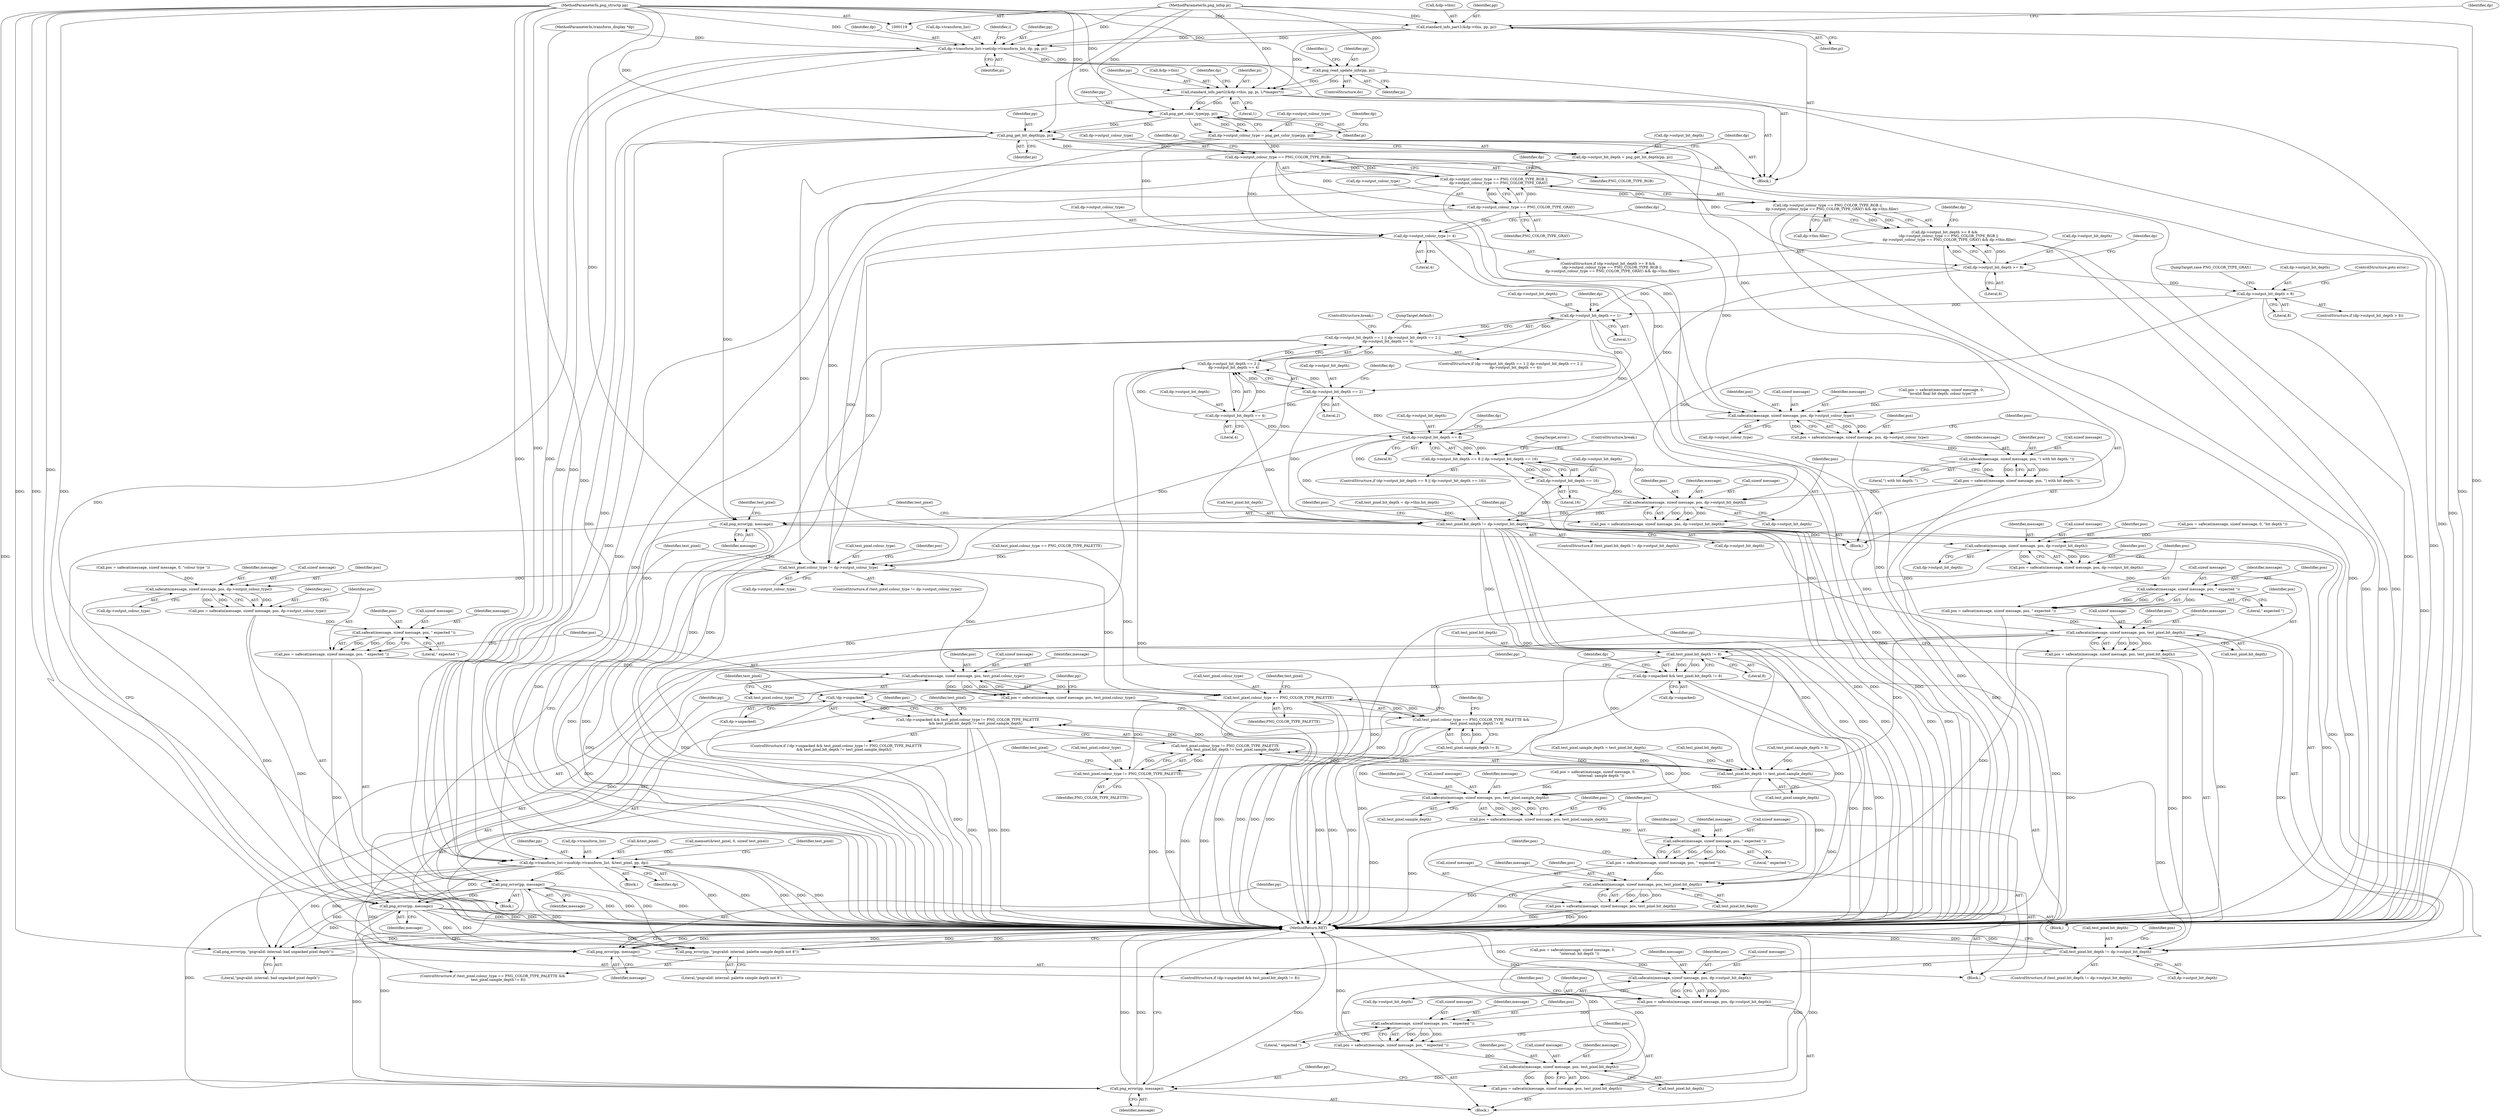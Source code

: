 digraph "0_Android_9d4853418ab2f754c2b63e091c29c5529b8b86ca_149@pointer" {
"1000124" [label="(Call,standard_info_part1(&dp->this, pp, pi))"];
"1000121" [label="(MethodParameterIn,png_structp pp)"];
"1000122" [label="(MethodParameterIn,png_infop pi)"];
"1000131" [label="(Call,dp->transform_list->set(dp->transform_list, dp, pp, pi))"];
"1000148" [label="(Call,png_read_update_info(pp, pi))"];
"1000155" [label="(Call,standard_info_part2(&dp->this, pp, pi, 1/*images*/))"];
"1000167" [label="(Call,png_get_color_type(pp, pi))"];
"1000163" [label="(Call,dp->output_colour_type = png_get_color_type(pp, pi))"];
"1000186" [label="(Call,dp->output_colour_type == PNG_COLOR_TYPE_RGB)"];
"1000185" [label="(Call,dp->output_colour_type == PNG_COLOR_TYPE_RGB ||\n        dp->output_colour_type == PNG_COLOR_TYPE_GRAY)"];
"1000184" [label="(Call,(dp->output_colour_type == PNG_COLOR_TYPE_RGB ||\n        dp->output_colour_type == PNG_COLOR_TYPE_GRAY) && dp->this.filler)"];
"1000178" [label="(Call,dp->output_bit_depth >= 8 &&\n       (dp->output_colour_type == PNG_COLOR_TYPE_RGB ||\n        dp->output_colour_type == PNG_COLOR_TYPE_GRAY) && dp->this.filler)"];
"1000191" [label="(Call,dp->output_colour_type == PNG_COLOR_TYPE_GRAY)"];
"1000201" [label="(Call,dp->output_colour_type |= 4)"];
"1000267" [label="(Call,safecatn(message, sizeof message, pos, dp->output_colour_type))"];
"1000265" [label="(Call,pos = safecatn(message, sizeof message, pos, dp->output_colour_type))"];
"1000277" [label="(Call,safecat(message, sizeof message, pos, \") with bit depth: \"))"];
"1000275" [label="(Call,pos = safecat(message, sizeof message, pos, \") with bit depth: \"))"];
"1000285" [label="(Call,safecatn(message, sizeof message, pos, dp->output_bit_depth))"];
"1000283" [label="(Call,pos = safecatn(message, sizeof message, pos, dp->output_bit_depth))"];
"1000293" [label="(Call,png_error(pp, message))"];
"1000371" [label="(Call,dp->transform_list->mod(dp->transform_list, &test_pixel, pp, dp))"];
"1000426" [label="(Call,png_error(pp, message))"];
"1000476" [label="(Call,png_error(pp, message))"];
"1000491" [label="(Call,png_error(pp, \"pngvalid: internal: palette sample depth not 8\"))"];
"1000505" [label="(Call,png_error(pp, \"pngvalid: internal: bad unpacked pixel depth\"))"];
"1000567" [label="(Call,png_error(pp, message))"];
"1000618" [label="(Call,png_error(pp, message))"];
"1000430" [label="(Call,test_pixel.bit_depth != dp->output_bit_depth)"];
"1000450" [label="(Call,safecatn(message, sizeof message, pos, dp->output_bit_depth))"];
"1000448" [label="(Call,pos = safecatn(message, sizeof message, pos, dp->output_bit_depth))"];
"1000460" [label="(Call,safecat(message, sizeof message, pos, \" expected \"))"];
"1000458" [label="(Call,pos = safecat(message, sizeof message, pos, \" expected \"))"];
"1000468" [label="(Call,safecatn(message, sizeof message, pos, test_pixel.bit_depth))"];
"1000466" [label="(Call,pos = safecatn(message, sizeof message, pos, test_pixel.bit_depth))"];
"1000500" [label="(Call,test_pixel.bit_depth != 8)"];
"1000496" [label="(Call,dp->unpacked && test_pixel.bit_depth != 8)"];
"1000511" [label="(Call,!dp->unpacked)"];
"1000510" [label="(Call,!dp->unpacked && test_pixel.colour_type != PNG_COLOR_TYPE_PALETTE\n              && test_pixel.bit_depth != test_pixel.sample_depth)"];
"1000521" [label="(Call,test_pixel.bit_depth != test_pixel.sample_depth)"];
"1000515" [label="(Call,test_pixel.colour_type != PNG_COLOR_TYPE_PALETTE\n              && test_pixel.bit_depth != test_pixel.sample_depth)"];
"1000541" [label="(Call,safecatn(message, sizeof message, pos, test_pixel.sample_depth))"];
"1000539" [label="(Call,pos = safecatn(message, sizeof message, pos, test_pixel.sample_depth))"];
"1000551" [label="(Call,safecat(message, sizeof message, pos, \" expected \"))"];
"1000549" [label="(Call,pos = safecat(message, sizeof message, pos, \" expected \"))"];
"1000559" [label="(Call,safecatn(message, sizeof message, pos, test_pixel.bit_depth))"];
"1000557" [label="(Call,pos = safecatn(message, sizeof message, pos, test_pixel.bit_depth))"];
"1000572" [label="(Call,test_pixel.bit_depth != dp->output_bit_depth)"];
"1000592" [label="(Call,safecatn(message, sizeof message, pos, dp->output_bit_depth))"];
"1000590" [label="(Call,pos = safecatn(message, sizeof message, pos, dp->output_bit_depth))"];
"1000602" [label="(Call,safecat(message, sizeof message, pos, \" expected \"))"];
"1000600" [label="(Call,pos = safecat(message, sizeof message, pos, \" expected \"))"];
"1000610" [label="(Call,safecatn(message, sizeof message, pos, test_pixel.bit_depth))"];
"1000608" [label="(Call,pos = safecatn(message, sizeof message, pos, test_pixel.bit_depth))"];
"1000380" [label="(Call,test_pixel.colour_type != dp->output_colour_type)"];
"1000400" [label="(Call,safecatn(message, sizeof message, pos, dp->output_colour_type))"];
"1000398" [label="(Call,pos = safecatn(message, sizeof message, pos, dp->output_colour_type))"];
"1000410" [label="(Call,safecat(message, sizeof message, pos, \" expected \"))"];
"1000408" [label="(Call,pos = safecat(message, sizeof message, pos, \" expected \"))"];
"1000418" [label="(Call,safecatn(message, sizeof message, pos, test_pixel.colour_type))"];
"1000416" [label="(Call,pos = safecatn(message, sizeof message, pos, test_pixel.colour_type))"];
"1000481" [label="(Call,test_pixel.colour_type == PNG_COLOR_TYPE_PALETTE)"];
"1000480" [label="(Call,test_pixel.colour_type == PNG_COLOR_TYPE_PALETTE &&\n          test_pixel.sample_depth != 8)"];
"1000516" [label="(Call,test_pixel.colour_type != PNG_COLOR_TYPE_PALETTE)"];
"1000174" [label="(Call,png_get_bit_depth(pp, pi))"];
"1000170" [label="(Call,dp->output_bit_depth = png_get_bit_depth(pp, pi))"];
"1000179" [label="(Call,dp->output_bit_depth >= 8)"];
"1000213" [label="(Call,dp->output_bit_depth > 8)"];
"1000222" [label="(Call,dp->output_bit_depth == 1)"];
"1000221" [label="(Call,dp->output_bit_depth == 1 || dp->output_bit_depth == 2 ||\n         dp->output_bit_depth == 4)"];
"1000228" [label="(Call,dp->output_bit_depth == 2)"];
"1000227" [label="(Call,dp->output_bit_depth == 2 ||\n         dp->output_bit_depth == 4)"];
"1000233" [label="(Call,dp->output_bit_depth == 4)"];
"1000242" [label="(Call,dp->output_bit_depth == 8)"];
"1000241" [label="(Call,dp->output_bit_depth == 8 || dp->output_bit_depth == 16)"];
"1000247" [label="(Call,dp->output_bit_depth == 16)"];
"1000481" [label="(Call,test_pixel.colour_type == PNG_COLOR_TYPE_PALETTE)"];
"1000451" [label="(Identifier,message)"];
"1000371" [label="(Call,dp->transform_list->mod(dp->transform_list, &test_pixel, pp, dp))"];
"1000513" [label="(Identifier,dp)"];
"1000400" [label="(Call,safecatn(message, sizeof message, pos, dp->output_colour_type))"];
"1000125" [label="(Call,&dp->this)"];
"1000219" [label="(JumpTarget,case PNG_COLOR_TYPE_GRAY:)"];
"1000195" [label="(Identifier,PNG_COLOR_TYPE_GRAY)"];
"1000202" [label="(Call,dp->output_colour_type)"];
"1000420" [label="(Call,sizeof message)"];
"1000267" [label="(Call,safecatn(message, sizeof message, pos, dp->output_colour_type))"];
"1000191" [label="(Call,dp->output_colour_type == PNG_COLOR_TYPE_GRAY)"];
"1000458" [label="(Call,pos = safecat(message, sizeof message, pos, \" expected \"))"];
"1000164" [label="(Call,dp->output_colour_type)"];
"1000278" [label="(Identifier,message)"];
"1000492" [label="(Identifier,pp)"];
"1000448" [label="(Call,pos = safecatn(message, sizeof message, pos, dp->output_bit_depth))"];
"1000603" [label="(Identifier,message)"];
"1000222" [label="(Call,dp->output_bit_depth == 1)"];
"1000498" [label="(Identifier,dp)"];
"1000187" [label="(Call,dp->output_colour_type)"];
"1000281" [label="(Identifier,pos)"];
"1000432" [label="(Identifier,test_pixel)"];
"1000123" [label="(Block,)"];
"1000572" [label="(Call,test_pixel.bit_depth != dp->output_bit_depth)"];
"1000466" [label="(Call,pos = safecatn(message, sizeof message, pos, test_pixel.bit_depth))"];
"1000541" [label="(Call,safecatn(message, sizeof message, pos, test_pixel.sample_depth))"];
"1000495" [label="(ControlStructure,if (dp->unpacked && test_pixel.bit_depth != 8))"];
"1000417" [label="(Identifier,pos)"];
"1000135" [label="(Identifier,dp)"];
"1000606" [label="(Identifier,pos)"];
"1000480" [label="(Call,test_pixel.colour_type == PNG_COLOR_TYPE_PALETTE &&\n          test_pixel.sample_depth != 8)"];
"1000478" [label="(Identifier,message)"];
"1000214" [label="(Call,dp->output_bit_depth)"];
"1000510" [label="(Call,!dp->unpacked && test_pixel.colour_type != PNG_COLOR_TYPE_PALETTE\n              && test_pixel.bit_depth != test_pixel.sample_depth)"];
"1000515" [label="(Call,test_pixel.colour_type != PNG_COLOR_TYPE_PALETTE\n              && test_pixel.bit_depth != test_pixel.sample_depth)"];
"1000398" [label="(Call,pos = safecatn(message, sizeof message, pos, dp->output_colour_type))"];
"1000220" [label="(ControlStructure,if (dp->output_bit_depth == 1 || dp->output_bit_depth == 2 ||\n         dp->output_bit_depth == 4))"];
"1000265" [label="(Call,pos = safecatn(message, sizeof message, pos, dp->output_colour_type))"];
"1000558" [label="(Identifier,pos)"];
"1000155" [label="(Call,standard_info_part2(&dp->this, pp, pi, 1/*images*/))"];
"1000203" [label="(Identifier,dp)"];
"1000483" [label="(Identifier,test_pixel)"];
"1000449" [label="(Identifier,pos)"];
"1000328" [label="(Call,test_pixel.sample_depth = 8)"];
"1000591" [label="(Identifier,pos)"];
"1000176" [label="(Identifier,pi)"];
"1000608" [label="(Call,pos = safecatn(message, sizeof message, pos, test_pixel.bit_depth))"];
"1000190" [label="(Identifier,PNG_COLOR_TYPE_RGB)"];
"1000279" [label="(Call,sizeof message)"];
"1000506" [label="(Identifier,pp)"];
"1000512" [label="(Call,dp->unpacked)"];
"1000243" [label="(Call,dp->output_bit_depth)"];
"1000563" [label="(Identifier,pos)"];
"1000567" [label="(Call,png_error(pp, message))"];
"1000507" [label="(Literal,\"pngvalid: internal: bad unpacked pixel depth\")"];
"1000241" [label="(Call,dp->output_bit_depth == 8 || dp->output_bit_depth == 16)"];
"1000268" [label="(Identifier,message)"];
"1000252" [label="(ControlStructure,break;)"];
"1000473" [label="(Call,test_pixel.bit_depth)"];
"1000377" [label="(Identifier,pp)"];
"1000460" [label="(Call,safecat(message, sizeof message, pos, \" expected \"))"];
"1000593" [label="(Identifier,message)"];
"1000516" [label="(Call,test_pixel.colour_type != PNG_COLOR_TYPE_PALETTE)"];
"1000553" [label="(Call,sizeof message)"];
"1000596" [label="(Identifier,pos)"];
"1000129" [label="(Identifier,pp)"];
"1000300" [label="(Identifier,test_pixel)"];
"1000404" [label="(Identifier,pos)"];
"1000462" [label="(Call,sizeof message)"];
"1000579" [label="(Block,)"];
"1000511" [label="(Call,!dp->unpacked)"];
"1000493" [label="(Literal,\"pngvalid: internal: palette sample depth not 8\")"];
"1000441" [label="(Identifier,pos)"];
"1000518" [label="(Identifier,test_pixel)"];
"1000427" [label="(Identifier,pp)"];
"1000390" [label="(Call,pos = safecat(message, sizeof message, 0, \"colour type \"))"];
"1000198" [label="(Identifier,dp)"];
"1000419" [label="(Identifier,message)"];
"1000160" [label="(Identifier,pp)"];
"1000186" [label="(Call,dp->output_colour_type == PNG_COLOR_TYPE_RGB)"];
"1000545" [label="(Identifier,pos)"];
"1000272" [label="(Call,dp->output_colour_type)"];
"1000569" [label="(Identifier,message)"];
"1000228" [label="(Call,dp->output_bit_depth == 2)"];
"1000561" [label="(Call,sizeof message)"];
"1000156" [label="(Call,&dp->this)"];
"1000564" [label="(Call,test_pixel.bit_depth)"];
"1000334" [label="(Call,test_pixel.sample_depth = test_pixel.bit_depth)"];
"1000573" [label="(Call,test_pixel.bit_depth)"];
"1000384" [label="(Call,dp->output_colour_type)"];
"1000410" [label="(Call,safecat(message, sizeof message, pos, \" expected \"))"];
"1000165" [label="(Identifier,dp)"];
"1000180" [label="(Call,dp->output_bit_depth)"];
"1000212" [label="(ControlStructure,if (dp->output_bit_depth > 8))"];
"1000192" [label="(Call,dp->output_colour_type)"];
"1000455" [label="(Call,dp->output_bit_depth)"];
"1000296" [label="(Block,)"];
"1000401" [label="(Identifier,message)"];
"1000416" [label="(Call,pos = safecatn(message, sizeof message, pos, test_pixel.colour_type))"];
"1000218" [label="(ControlStructure,goto error;)"];
"1000285" [label="(Call,safecatn(message, sizeof message, pos, dp->output_bit_depth))"];
"1000226" [label="(Literal,1)"];
"1000121" [label="(MethodParameterIn,png_structp pp)"];
"1000505" [label="(Call,png_error(pp, \"pngvalid: internal: bad unpacked pixel depth\"))"];
"1000430" [label="(Call,test_pixel.bit_depth != dp->output_bit_depth)"];
"1000372" [label="(Call,dp->transform_list)"];
"1000289" [label="(Identifier,pos)"];
"1000543" [label="(Call,sizeof message)"];
"1000179" [label="(Call,dp->output_bit_depth >= 8)"];
"1000559" [label="(Call,safecatn(message, sizeof message, pos, test_pixel.bit_depth))"];
"1000470" [label="(Call,sizeof message)"];
"1000137" [label="(Identifier,pi)"];
"1000590" [label="(Call,pos = safecatn(message, sizeof message, pos, dp->output_bit_depth))"];
"1000283" [label="(Call,pos = safecatn(message, sizeof message, pos, dp->output_bit_depth))"];
"1000162" [label="(Literal,1)"];
"1000609" [label="(Identifier,pos)"];
"1000412" [label="(Call,sizeof message)"];
"1000525" [label="(Call,test_pixel.sample_depth)"];
"1000485" [label="(Identifier,PNG_COLOR_TYPE_PALETTE)"];
"1000450" [label="(Call,safecatn(message, sizeof message, pos, dp->output_bit_depth))"];
"1000422" [label="(Identifier,pos)"];
"1000415" [label="(Literal,\" expected \")"];
"1000253" [label="(JumpTarget,error:)"];
"1000257" [label="(Call,pos = safecat(message, sizeof message, 0,\n \"invalid final bit depth: colour type(\"))"];
"1000242" [label="(Call,dp->output_bit_depth == 8)"];
"1000175" [label="(Identifier,pp)"];
"1000295" [label="(Identifier,message)"];
"1000408" [label="(Call,pos = safecat(message, sizeof message, pos, \" expected \"))"];
"1000409" [label="(Identifier,pos)"];
"1000381" [label="(Call,test_pixel.colour_type)"];
"1000229" [label="(Call,dp->output_bit_depth)"];
"1000177" [label="(ControlStructure,if (dp->output_bit_depth >= 8 &&\n       (dp->output_colour_type == PNG_COLOR_TYPE_RGB ||\n        dp->output_colour_type == PNG_COLOR_TYPE_GRAY) && dp->this.filler))"];
"1000248" [label="(Call,dp->output_bit_depth)"];
"1000130" [label="(Identifier,pi)"];
"1000205" [label="(Literal,4)"];
"1000132" [label="(Call,dp->transform_list)"];
"1000521" [label="(Call,test_pixel.bit_depth != test_pixel.sample_depth)"];
"1000551" [label="(Call,safecat(message, sizeof message, pos, \" expected \"))"];
"1000594" [label="(Call,sizeof message)"];
"1000217" [label="(Literal,8)"];
"1000597" [label="(Call,dp->output_bit_depth)"];
"1000600" [label="(Call,pos = safecat(message, sizeof message, pos, \" expected \"))"];
"1000601" [label="(Identifier,pos)"];
"1000238" [label="(ControlStructure,break;)"];
"1000556" [label="(Literal,\" expected \")"];
"1000277" [label="(Call,safecat(message, sizeof message, pos, \") with bit depth: \"))"];
"1000171" [label="(Call,dp->output_bit_depth)"];
"1000426" [label="(Call,png_error(pp, message))"];
"1000251" [label="(Literal,16)"];
"1000131" [label="(Call,dp->transform_list->set(dp->transform_list, dp, pp, pi))"];
"1000523" [label="(Identifier,test_pixel)"];
"1000602" [label="(Call,safecat(message, sizeof message, pos, \" expected \"))"];
"1000230" [label="(Identifier,dp)"];
"1000476" [label="(Call,png_error(pp, message))"];
"1000150" [label="(Identifier,pi)"];
"1000169" [label="(Identifier,pi)"];
"1000568" [label="(Identifier,pp)"];
"1000276" [label="(Identifier,pos)"];
"1000227" [label="(Call,dp->output_bit_depth == 2 ||\n         dp->output_bit_depth == 4)"];
"1000583" [label="(Identifier,pos)"];
"1000313" [label="(Call,test_pixel.bit_depth = dp->this.bit_depth)"];
"1000411" [label="(Identifier,message)"];
"1000429" [label="(ControlStructure,if (test_pixel.bit_depth != dp->output_bit_depth))"];
"1000486" [label="(Call,test_pixel.sample_depth != 8)"];
"1000201" [label="(Call,dp->output_colour_type |= 4)"];
"1000196" [label="(Call,dp->this.filler)"];
"1000497" [label="(Call,dp->unpacked)"];
"1000290" [label="(Call,dp->output_bit_depth)"];
"1000540" [label="(Identifier,pos)"];
"1000174" [label="(Call,png_get_bit_depth(pp, pi))"];
"1000323" [label="(Call,test_pixel.colour_type == PNG_COLOR_TYPE_PALETTE)"];
"1000520" [label="(Identifier,PNG_COLOR_TYPE_PALETTE)"];
"1000607" [label="(Literal,\" expected \")"];
"1000249" [label="(Identifier,dp)"];
"1000522" [label="(Call,test_pixel.bit_depth)"];
"1000293" [label="(Call,png_error(pp, message))"];
"1000375" [label="(Call,&test_pixel)"];
"1000141" [label="(Identifier,i)"];
"1000452" [label="(Call,sizeof message)"];
"1000454" [label="(Identifier,pos)"];
"1000247" [label="(Call,dp->output_bit_depth == 16)"];
"1000440" [label="(Call,pos = safecat(message, sizeof message, 0, \"bit depth \"))"];
"1000184" [label="(Call,(dp->output_colour_type == PNG_COLOR_TYPE_RGB ||\n        dp->output_colour_type == PNG_COLOR_TYPE_GRAY) && dp->this.filler)"];
"1000618" [label="(Call,png_error(pp, message))"];
"1000378" [label="(Identifier,dp)"];
"1000188" [label="(Identifier,dp)"];
"1000148" [label="(Call,png_read_update_info(pp, pi))"];
"1000501" [label="(Call,test_pixel.bit_depth)"];
"1000542" [label="(Identifier,message)"];
"1000167" [label="(Call,png_get_color_type(pp, pi))"];
"1000604" [label="(Call,sizeof message)"];
"1000271" [label="(Identifier,pos)"];
"1000391" [label="(Identifier,pos)"];
"1000555" [label="(Identifier,pos)"];
"1000269" [label="(Call,sizeof message)"];
"1000246" [label="(Literal,8)"];
"1000467" [label="(Identifier,pos)"];
"1000120" [label="(MethodParameterIn,transform_display *dp)"];
"1000124" [label="(Call,standard_info_part1(&dp->this, pp, pi))"];
"1000294" [label="(Identifier,pp)"];
"1000428" [label="(Identifier,message)"];
"1000223" [label="(Call,dp->output_bit_depth)"];
"1000232" [label="(Literal,2)"];
"1000233" [label="(Call,dp->output_bit_depth == 4)"];
"1000434" [label="(Call,dp->output_bit_depth)"];
"1000571" [label="(ControlStructure,if (test_pixel.bit_depth != dp->output_bit_depth))"];
"1000614" [label="(Identifier,pos)"];
"1000235" [label="(Identifier,dp)"];
"1000459" [label="(Identifier,pos)"];
"1000402" [label="(Call,sizeof message)"];
"1000399" [label="(Identifier,pos)"];
"1000286" [label="(Identifier,message)"];
"1000387" [label="(Block,)"];
"1000423" [label="(Call,test_pixel.colour_type)"];
"1000557" [label="(Call,pos = safecatn(message, sizeof message, pos, test_pixel.bit_depth))"];
"1000468" [label="(Call,safecatn(message, sizeof message, pos, test_pixel.bit_depth))"];
"1000418" [label="(Call,safecatn(message, sizeof message, pos, test_pixel.colour_type))"];
"1000437" [label="(Block,)"];
"1000284" [label="(Identifier,pos)"];
"1000620" [label="(Identifier,message)"];
"1000539" [label="(Call,pos = safecatn(message, sizeof message, pos, test_pixel.sample_depth))"];
"1000161" [label="(Identifier,pi)"];
"1000472" [label="(Identifier,pos)"];
"1000178" [label="(Call,dp->output_bit_depth >= 8 &&\n       (dp->output_colour_type == PNG_COLOR_TYPE_RGB ||\n        dp->output_colour_type == PNG_COLOR_TYPE_GRAY) && dp->this.filler)"];
"1000531" [label="(Call,pos = safecat(message, sizeof message, 0,\n             \"internal: sample depth \"))"];
"1000298" [label="(Call,memset(&test_pixel, 0, sizeof test_pixel))"];
"1000136" [label="(Identifier,pp)"];
"1000550" [label="(Identifier,pos)"];
"1000163" [label="(Call,dp->output_colour_type = png_get_color_type(pp, pi))"];
"1000610" [label="(Call,safecatn(message, sizeof message, pos, test_pixel.bit_depth))"];
"1000491" [label="(Call,png_error(pp, \"pngvalid: internal: palette sample depth not 8\"))"];
"1000266" [label="(Identifier,pos)"];
"1000275" [label="(Call,pos = safecat(message, sizeof message, pos, \") with bit depth: \"))"];
"1000549" [label="(Call,pos = safecat(message, sizeof message, pos, \" expected \"))"];
"1000532" [label="(Identifier,pos)"];
"1000560" [label="(Identifier,message)"];
"1000592" [label="(Call,safecatn(message, sizeof message, pos, dp->output_bit_depth))"];
"1000170" [label="(Call,dp->output_bit_depth = png_get_bit_depth(pp, pi))"];
"1000133" [label="(Identifier,dp)"];
"1000221" [label="(Call,dp->output_bit_depth == 1 || dp->output_bit_depth == 2 ||\n         dp->output_bit_depth == 4)"];
"1000379" [label="(ControlStructure,if (test_pixel.colour_type != dp->output_colour_type))"];
"1000621" [label="(MethodReturn,RET)"];
"1000612" [label="(Call,sizeof message)"];
"1000153" [label="(Identifier,i)"];
"1000208" [label="(Identifier,dp)"];
"1000382" [label="(Identifier,test_pixel)"];
"1000500" [label="(Call,test_pixel.bit_depth != 8)"];
"1000552" [label="(Identifier,message)"];
"1000582" [label="(Call,pos = safecat(message, sizeof message, 0,\n            \"internal: bit depth \"))"];
"1000574" [label="(Identifier,test_pixel)"];
"1000619" [label="(Identifier,pp)"];
"1000414" [label="(Identifier,pos)"];
"1000254" [label="(Block,)"];
"1000465" [label="(Literal,\" expected \")"];
"1000183" [label="(Literal,8)"];
"1000380" [label="(Call,test_pixel.colour_type != dp->output_colour_type)"];
"1000234" [label="(Call,dp->output_bit_depth)"];
"1000287" [label="(Call,sizeof message)"];
"1000509" [label="(ControlStructure,if (!dp->unpacked && test_pixel.colour_type != PNG_COLOR_TYPE_PALETTE\n              && test_pixel.bit_depth != test_pixel.sample_depth))"];
"1000237" [label="(Literal,4)"];
"1000213" [label="(Call,dp->output_bit_depth > 8)"];
"1000181" [label="(Identifier,dp)"];
"1000282" [label="(Literal,\") with bit depth: \")"];
"1000431" [label="(Call,test_pixel.bit_depth)"];
"1000168" [label="(Identifier,pp)"];
"1000482" [label="(Call,test_pixel.colour_type)"];
"1000185" [label="(Call,dp->output_colour_type == PNG_COLOR_TYPE_RGB ||\n        dp->output_colour_type == PNG_COLOR_TYPE_GRAY)"];
"1000461" [label="(Identifier,message)"];
"1000504" [label="(Literal,8)"];
"1000405" [label="(Call,dp->output_colour_type)"];
"1000528" [label="(Block,)"];
"1000546" [label="(Call,test_pixel.sample_depth)"];
"1000122" [label="(MethodParameterIn,png_infop pi)"];
"1000149" [label="(Identifier,pp)"];
"1000469" [label="(Identifier,message)"];
"1000479" [label="(ControlStructure,if (test_pixel.colour_type == PNG_COLOR_TYPE_PALETTE &&\n          test_pixel.sample_depth != 8))"];
"1000576" [label="(Call,dp->output_bit_depth)"];
"1000615" [label="(Call,test_pixel.bit_depth)"];
"1000477" [label="(Identifier,pp)"];
"1000193" [label="(Identifier,dp)"];
"1000496" [label="(Call,dp->unpacked && test_pixel.bit_depth != 8)"];
"1000464" [label="(Identifier,pos)"];
"1000611" [label="(Identifier,message)"];
"1000488" [label="(Identifier,test_pixel)"];
"1000517" [label="(Call,test_pixel.colour_type)"];
"1000147" [label="(ControlStructure,do)"];
"1000172" [label="(Identifier,dp)"];
"1000240" [label="(ControlStructure,if (dp->output_bit_depth == 8 || dp->output_bit_depth == 16))"];
"1000239" [label="(JumpTarget,default:)"];
"1000124" -> "1000123"  [label="AST: "];
"1000124" -> "1000130"  [label="CFG: "];
"1000125" -> "1000124"  [label="AST: "];
"1000129" -> "1000124"  [label="AST: "];
"1000130" -> "1000124"  [label="AST: "];
"1000133" -> "1000124"  [label="CFG: "];
"1000124" -> "1000621"  [label="DDG: "];
"1000121" -> "1000124"  [label="DDG: "];
"1000122" -> "1000124"  [label="DDG: "];
"1000124" -> "1000131"  [label="DDG: "];
"1000124" -> "1000131"  [label="DDG: "];
"1000124" -> "1000155"  [label="DDG: "];
"1000121" -> "1000119"  [label="AST: "];
"1000121" -> "1000621"  [label="DDG: "];
"1000121" -> "1000131"  [label="DDG: "];
"1000121" -> "1000148"  [label="DDG: "];
"1000121" -> "1000155"  [label="DDG: "];
"1000121" -> "1000167"  [label="DDG: "];
"1000121" -> "1000174"  [label="DDG: "];
"1000121" -> "1000293"  [label="DDG: "];
"1000121" -> "1000371"  [label="DDG: "];
"1000121" -> "1000426"  [label="DDG: "];
"1000121" -> "1000476"  [label="DDG: "];
"1000121" -> "1000491"  [label="DDG: "];
"1000121" -> "1000505"  [label="DDG: "];
"1000121" -> "1000567"  [label="DDG: "];
"1000121" -> "1000618"  [label="DDG: "];
"1000122" -> "1000119"  [label="AST: "];
"1000122" -> "1000621"  [label="DDG: "];
"1000122" -> "1000131"  [label="DDG: "];
"1000122" -> "1000148"  [label="DDG: "];
"1000122" -> "1000155"  [label="DDG: "];
"1000122" -> "1000167"  [label="DDG: "];
"1000122" -> "1000174"  [label="DDG: "];
"1000131" -> "1000123"  [label="AST: "];
"1000131" -> "1000137"  [label="CFG: "];
"1000132" -> "1000131"  [label="AST: "];
"1000135" -> "1000131"  [label="AST: "];
"1000136" -> "1000131"  [label="AST: "];
"1000137" -> "1000131"  [label="AST: "];
"1000141" -> "1000131"  [label="CFG: "];
"1000131" -> "1000621"  [label="DDG: "];
"1000120" -> "1000131"  [label="DDG: "];
"1000131" -> "1000148"  [label="DDG: "];
"1000131" -> "1000148"  [label="DDG: "];
"1000131" -> "1000371"  [label="DDG: "];
"1000131" -> "1000371"  [label="DDG: "];
"1000148" -> "1000147"  [label="AST: "];
"1000148" -> "1000150"  [label="CFG: "];
"1000149" -> "1000148"  [label="AST: "];
"1000150" -> "1000148"  [label="AST: "];
"1000153" -> "1000148"  [label="CFG: "];
"1000148" -> "1000621"  [label="DDG: "];
"1000148" -> "1000155"  [label="DDG: "];
"1000148" -> "1000155"  [label="DDG: "];
"1000155" -> "1000123"  [label="AST: "];
"1000155" -> "1000162"  [label="CFG: "];
"1000156" -> "1000155"  [label="AST: "];
"1000160" -> "1000155"  [label="AST: "];
"1000161" -> "1000155"  [label="AST: "];
"1000162" -> "1000155"  [label="AST: "];
"1000165" -> "1000155"  [label="CFG: "];
"1000155" -> "1000621"  [label="DDG: "];
"1000155" -> "1000621"  [label="DDG: "];
"1000155" -> "1000167"  [label="DDG: "];
"1000155" -> "1000167"  [label="DDG: "];
"1000167" -> "1000163"  [label="AST: "];
"1000167" -> "1000169"  [label="CFG: "];
"1000168" -> "1000167"  [label="AST: "];
"1000169" -> "1000167"  [label="AST: "];
"1000163" -> "1000167"  [label="CFG: "];
"1000167" -> "1000163"  [label="DDG: "];
"1000167" -> "1000163"  [label="DDG: "];
"1000167" -> "1000174"  [label="DDG: "];
"1000167" -> "1000174"  [label="DDG: "];
"1000163" -> "1000123"  [label="AST: "];
"1000164" -> "1000163"  [label="AST: "];
"1000172" -> "1000163"  [label="CFG: "];
"1000163" -> "1000621"  [label="DDG: "];
"1000163" -> "1000186"  [label="DDG: "];
"1000163" -> "1000201"  [label="DDG: "];
"1000163" -> "1000267"  [label="DDG: "];
"1000163" -> "1000380"  [label="DDG: "];
"1000186" -> "1000185"  [label="AST: "];
"1000186" -> "1000190"  [label="CFG: "];
"1000187" -> "1000186"  [label="AST: "];
"1000190" -> "1000186"  [label="AST: "];
"1000193" -> "1000186"  [label="CFG: "];
"1000185" -> "1000186"  [label="CFG: "];
"1000186" -> "1000621"  [label="DDG: "];
"1000186" -> "1000185"  [label="DDG: "];
"1000186" -> "1000185"  [label="DDG: "];
"1000186" -> "1000191"  [label="DDG: "];
"1000186" -> "1000201"  [label="DDG: "];
"1000186" -> "1000267"  [label="DDG: "];
"1000186" -> "1000380"  [label="DDG: "];
"1000185" -> "1000184"  [label="AST: "];
"1000185" -> "1000191"  [label="CFG: "];
"1000191" -> "1000185"  [label="AST: "];
"1000198" -> "1000185"  [label="CFG: "];
"1000184" -> "1000185"  [label="CFG: "];
"1000185" -> "1000621"  [label="DDG: "];
"1000185" -> "1000621"  [label="DDG: "];
"1000185" -> "1000184"  [label="DDG: "];
"1000185" -> "1000184"  [label="DDG: "];
"1000191" -> "1000185"  [label="DDG: "];
"1000191" -> "1000185"  [label="DDG: "];
"1000184" -> "1000178"  [label="AST: "];
"1000184" -> "1000196"  [label="CFG: "];
"1000196" -> "1000184"  [label="AST: "];
"1000178" -> "1000184"  [label="CFG: "];
"1000184" -> "1000621"  [label="DDG: "];
"1000184" -> "1000621"  [label="DDG: "];
"1000184" -> "1000178"  [label="DDG: "];
"1000184" -> "1000178"  [label="DDG: "];
"1000178" -> "1000177"  [label="AST: "];
"1000178" -> "1000179"  [label="CFG: "];
"1000179" -> "1000178"  [label="AST: "];
"1000203" -> "1000178"  [label="CFG: "];
"1000208" -> "1000178"  [label="CFG: "];
"1000178" -> "1000621"  [label="DDG: "];
"1000178" -> "1000621"  [label="DDG: "];
"1000178" -> "1000621"  [label="DDG: "];
"1000179" -> "1000178"  [label="DDG: "];
"1000179" -> "1000178"  [label="DDG: "];
"1000191" -> "1000195"  [label="CFG: "];
"1000192" -> "1000191"  [label="AST: "];
"1000195" -> "1000191"  [label="AST: "];
"1000191" -> "1000621"  [label="DDG: "];
"1000191" -> "1000201"  [label="DDG: "];
"1000191" -> "1000267"  [label="DDG: "];
"1000191" -> "1000380"  [label="DDG: "];
"1000201" -> "1000177"  [label="AST: "];
"1000201" -> "1000205"  [label="CFG: "];
"1000202" -> "1000201"  [label="AST: "];
"1000205" -> "1000201"  [label="AST: "];
"1000208" -> "1000201"  [label="CFG: "];
"1000201" -> "1000621"  [label="DDG: "];
"1000201" -> "1000267"  [label="DDG: "];
"1000201" -> "1000380"  [label="DDG: "];
"1000267" -> "1000265"  [label="AST: "];
"1000267" -> "1000272"  [label="CFG: "];
"1000268" -> "1000267"  [label="AST: "];
"1000269" -> "1000267"  [label="AST: "];
"1000271" -> "1000267"  [label="AST: "];
"1000272" -> "1000267"  [label="AST: "];
"1000265" -> "1000267"  [label="CFG: "];
"1000267" -> "1000265"  [label="DDG: "];
"1000267" -> "1000265"  [label="DDG: "];
"1000267" -> "1000265"  [label="DDG: "];
"1000257" -> "1000267"  [label="DDG: "];
"1000267" -> "1000380"  [label="DDG: "];
"1000265" -> "1000254"  [label="AST: "];
"1000266" -> "1000265"  [label="AST: "];
"1000276" -> "1000265"  [label="CFG: "];
"1000265" -> "1000621"  [label="DDG: "];
"1000265" -> "1000277"  [label="DDG: "];
"1000277" -> "1000275"  [label="AST: "];
"1000277" -> "1000282"  [label="CFG: "];
"1000278" -> "1000277"  [label="AST: "];
"1000279" -> "1000277"  [label="AST: "];
"1000281" -> "1000277"  [label="AST: "];
"1000282" -> "1000277"  [label="AST: "];
"1000275" -> "1000277"  [label="CFG: "];
"1000277" -> "1000275"  [label="DDG: "];
"1000277" -> "1000275"  [label="DDG: "];
"1000277" -> "1000275"  [label="DDG: "];
"1000275" -> "1000254"  [label="AST: "];
"1000276" -> "1000275"  [label="AST: "];
"1000284" -> "1000275"  [label="CFG: "];
"1000275" -> "1000621"  [label="DDG: "];
"1000275" -> "1000285"  [label="DDG: "];
"1000285" -> "1000283"  [label="AST: "];
"1000285" -> "1000290"  [label="CFG: "];
"1000286" -> "1000285"  [label="AST: "];
"1000287" -> "1000285"  [label="AST: "];
"1000289" -> "1000285"  [label="AST: "];
"1000290" -> "1000285"  [label="AST: "];
"1000283" -> "1000285"  [label="CFG: "];
"1000285" -> "1000283"  [label="DDG: "];
"1000285" -> "1000283"  [label="DDG: "];
"1000285" -> "1000283"  [label="DDG: "];
"1000247" -> "1000285"  [label="DDG: "];
"1000213" -> "1000285"  [label="DDG: "];
"1000242" -> "1000285"  [label="DDG: "];
"1000285" -> "1000293"  [label="DDG: "];
"1000285" -> "1000430"  [label="DDG: "];
"1000283" -> "1000254"  [label="AST: "];
"1000284" -> "1000283"  [label="AST: "];
"1000294" -> "1000283"  [label="CFG: "];
"1000283" -> "1000621"  [label="DDG: "];
"1000283" -> "1000621"  [label="DDG: "];
"1000293" -> "1000254"  [label="AST: "];
"1000293" -> "1000295"  [label="CFG: "];
"1000294" -> "1000293"  [label="AST: "];
"1000295" -> "1000293"  [label="AST: "];
"1000300" -> "1000293"  [label="CFG: "];
"1000293" -> "1000621"  [label="DDG: "];
"1000293" -> "1000621"  [label="DDG: "];
"1000174" -> "1000293"  [label="DDG: "];
"1000293" -> "1000371"  [label="DDG: "];
"1000371" -> "1000296"  [label="AST: "];
"1000371" -> "1000378"  [label="CFG: "];
"1000372" -> "1000371"  [label="AST: "];
"1000375" -> "1000371"  [label="AST: "];
"1000377" -> "1000371"  [label="AST: "];
"1000378" -> "1000371"  [label="AST: "];
"1000382" -> "1000371"  [label="CFG: "];
"1000371" -> "1000621"  [label="DDG: "];
"1000371" -> "1000621"  [label="DDG: "];
"1000371" -> "1000621"  [label="DDG: "];
"1000371" -> "1000621"  [label="DDG: "];
"1000371" -> "1000621"  [label="DDG: "];
"1000298" -> "1000371"  [label="DDG: "];
"1000174" -> "1000371"  [label="DDG: "];
"1000120" -> "1000371"  [label="DDG: "];
"1000371" -> "1000426"  [label="DDG: "];
"1000371" -> "1000476"  [label="DDG: "];
"1000371" -> "1000491"  [label="DDG: "];
"1000371" -> "1000505"  [label="DDG: "];
"1000371" -> "1000567"  [label="DDG: "];
"1000371" -> "1000618"  [label="DDG: "];
"1000426" -> "1000387"  [label="AST: "];
"1000426" -> "1000428"  [label="CFG: "];
"1000427" -> "1000426"  [label="AST: "];
"1000428" -> "1000426"  [label="AST: "];
"1000432" -> "1000426"  [label="CFG: "];
"1000426" -> "1000621"  [label="DDG: "];
"1000426" -> "1000621"  [label="DDG: "];
"1000426" -> "1000621"  [label="DDG: "];
"1000418" -> "1000426"  [label="DDG: "];
"1000426" -> "1000476"  [label="DDG: "];
"1000426" -> "1000491"  [label="DDG: "];
"1000426" -> "1000505"  [label="DDG: "];
"1000426" -> "1000567"  [label="DDG: "];
"1000426" -> "1000618"  [label="DDG: "];
"1000476" -> "1000437"  [label="AST: "];
"1000476" -> "1000478"  [label="CFG: "];
"1000477" -> "1000476"  [label="AST: "];
"1000478" -> "1000476"  [label="AST: "];
"1000483" -> "1000476"  [label="CFG: "];
"1000476" -> "1000621"  [label="DDG: "];
"1000476" -> "1000621"  [label="DDG: "];
"1000476" -> "1000621"  [label="DDG: "];
"1000468" -> "1000476"  [label="DDG: "];
"1000476" -> "1000491"  [label="DDG: "];
"1000476" -> "1000505"  [label="DDG: "];
"1000476" -> "1000567"  [label="DDG: "];
"1000476" -> "1000618"  [label="DDG: "];
"1000491" -> "1000479"  [label="AST: "];
"1000491" -> "1000493"  [label="CFG: "];
"1000492" -> "1000491"  [label="AST: "];
"1000493" -> "1000491"  [label="AST: "];
"1000621" -> "1000491"  [label="CFG: "];
"1000491" -> "1000621"  [label="DDG: "];
"1000491" -> "1000621"  [label="DDG: "];
"1000505" -> "1000495"  [label="AST: "];
"1000505" -> "1000507"  [label="CFG: "];
"1000506" -> "1000505"  [label="AST: "];
"1000507" -> "1000505"  [label="AST: "];
"1000621" -> "1000505"  [label="CFG: "];
"1000505" -> "1000621"  [label="DDG: "];
"1000505" -> "1000621"  [label="DDG: "];
"1000567" -> "1000528"  [label="AST: "];
"1000567" -> "1000569"  [label="CFG: "];
"1000568" -> "1000567"  [label="AST: "];
"1000569" -> "1000567"  [label="AST: "];
"1000621" -> "1000567"  [label="CFG: "];
"1000567" -> "1000621"  [label="DDG: "];
"1000567" -> "1000621"  [label="DDG: "];
"1000567" -> "1000621"  [label="DDG: "];
"1000559" -> "1000567"  [label="DDG: "];
"1000618" -> "1000579"  [label="AST: "];
"1000618" -> "1000620"  [label="CFG: "];
"1000619" -> "1000618"  [label="AST: "];
"1000620" -> "1000618"  [label="AST: "];
"1000621" -> "1000618"  [label="CFG: "];
"1000618" -> "1000621"  [label="DDG: "];
"1000618" -> "1000621"  [label="DDG: "];
"1000618" -> "1000621"  [label="DDG: "];
"1000610" -> "1000618"  [label="DDG: "];
"1000430" -> "1000429"  [label="AST: "];
"1000430" -> "1000434"  [label="CFG: "];
"1000431" -> "1000430"  [label="AST: "];
"1000434" -> "1000430"  [label="AST: "];
"1000441" -> "1000430"  [label="CFG: "];
"1000483" -> "1000430"  [label="CFG: "];
"1000430" -> "1000621"  [label="DDG: "];
"1000430" -> "1000621"  [label="DDG: "];
"1000430" -> "1000621"  [label="DDG: "];
"1000313" -> "1000430"  [label="DDG: "];
"1000247" -> "1000430"  [label="DDG: "];
"1000222" -> "1000430"  [label="DDG: "];
"1000228" -> "1000430"  [label="DDG: "];
"1000233" -> "1000430"  [label="DDG: "];
"1000242" -> "1000430"  [label="DDG: "];
"1000430" -> "1000450"  [label="DDG: "];
"1000430" -> "1000468"  [label="DDG: "];
"1000430" -> "1000500"  [label="DDG: "];
"1000430" -> "1000521"  [label="DDG: "];
"1000430" -> "1000559"  [label="DDG: "];
"1000430" -> "1000572"  [label="DDG: "];
"1000430" -> "1000572"  [label="DDG: "];
"1000450" -> "1000448"  [label="AST: "];
"1000450" -> "1000455"  [label="CFG: "];
"1000451" -> "1000450"  [label="AST: "];
"1000452" -> "1000450"  [label="AST: "];
"1000454" -> "1000450"  [label="AST: "];
"1000455" -> "1000450"  [label="AST: "];
"1000448" -> "1000450"  [label="CFG: "];
"1000450" -> "1000621"  [label="DDG: "];
"1000450" -> "1000448"  [label="DDG: "];
"1000450" -> "1000448"  [label="DDG: "];
"1000450" -> "1000448"  [label="DDG: "];
"1000440" -> "1000450"  [label="DDG: "];
"1000450" -> "1000572"  [label="DDG: "];
"1000448" -> "1000437"  [label="AST: "];
"1000449" -> "1000448"  [label="AST: "];
"1000459" -> "1000448"  [label="CFG: "];
"1000448" -> "1000621"  [label="DDG: "];
"1000448" -> "1000460"  [label="DDG: "];
"1000460" -> "1000458"  [label="AST: "];
"1000460" -> "1000465"  [label="CFG: "];
"1000461" -> "1000460"  [label="AST: "];
"1000462" -> "1000460"  [label="AST: "];
"1000464" -> "1000460"  [label="AST: "];
"1000465" -> "1000460"  [label="AST: "];
"1000458" -> "1000460"  [label="CFG: "];
"1000460" -> "1000458"  [label="DDG: "];
"1000460" -> "1000458"  [label="DDG: "];
"1000460" -> "1000458"  [label="DDG: "];
"1000458" -> "1000437"  [label="AST: "];
"1000459" -> "1000458"  [label="AST: "];
"1000467" -> "1000458"  [label="CFG: "];
"1000458" -> "1000621"  [label="DDG: "];
"1000458" -> "1000468"  [label="DDG: "];
"1000468" -> "1000466"  [label="AST: "];
"1000468" -> "1000473"  [label="CFG: "];
"1000469" -> "1000468"  [label="AST: "];
"1000470" -> "1000468"  [label="AST: "];
"1000472" -> "1000468"  [label="AST: "];
"1000473" -> "1000468"  [label="AST: "];
"1000466" -> "1000468"  [label="CFG: "];
"1000468" -> "1000621"  [label="DDG: "];
"1000468" -> "1000466"  [label="DDG: "];
"1000468" -> "1000466"  [label="DDG: "];
"1000468" -> "1000466"  [label="DDG: "];
"1000468" -> "1000500"  [label="DDG: "];
"1000468" -> "1000521"  [label="DDG: "];
"1000468" -> "1000559"  [label="DDG: "];
"1000468" -> "1000572"  [label="DDG: "];
"1000466" -> "1000437"  [label="AST: "];
"1000467" -> "1000466"  [label="AST: "];
"1000477" -> "1000466"  [label="CFG: "];
"1000466" -> "1000621"  [label="DDG: "];
"1000466" -> "1000621"  [label="DDG: "];
"1000500" -> "1000496"  [label="AST: "];
"1000500" -> "1000504"  [label="CFG: "];
"1000501" -> "1000500"  [label="AST: "];
"1000504" -> "1000500"  [label="AST: "];
"1000496" -> "1000500"  [label="CFG: "];
"1000500" -> "1000621"  [label="DDG: "];
"1000500" -> "1000496"  [label="DDG: "];
"1000500" -> "1000496"  [label="DDG: "];
"1000500" -> "1000521"  [label="DDG: "];
"1000500" -> "1000559"  [label="DDG: "];
"1000500" -> "1000572"  [label="DDG: "];
"1000496" -> "1000495"  [label="AST: "];
"1000496" -> "1000497"  [label="CFG: "];
"1000497" -> "1000496"  [label="AST: "];
"1000506" -> "1000496"  [label="CFG: "];
"1000513" -> "1000496"  [label="CFG: "];
"1000496" -> "1000621"  [label="DDG: "];
"1000496" -> "1000621"  [label="DDG: "];
"1000496" -> "1000621"  [label="DDG: "];
"1000496" -> "1000511"  [label="DDG: "];
"1000511" -> "1000510"  [label="AST: "];
"1000511" -> "1000512"  [label="CFG: "];
"1000512" -> "1000511"  [label="AST: "];
"1000518" -> "1000511"  [label="CFG: "];
"1000510" -> "1000511"  [label="CFG: "];
"1000511" -> "1000621"  [label="DDG: "];
"1000511" -> "1000510"  [label="DDG: "];
"1000510" -> "1000509"  [label="AST: "];
"1000510" -> "1000515"  [label="CFG: "];
"1000515" -> "1000510"  [label="AST: "];
"1000532" -> "1000510"  [label="CFG: "];
"1000574" -> "1000510"  [label="CFG: "];
"1000510" -> "1000621"  [label="DDG: "];
"1000510" -> "1000621"  [label="DDG: "];
"1000510" -> "1000621"  [label="DDG: "];
"1000515" -> "1000510"  [label="DDG: "];
"1000515" -> "1000510"  [label="DDG: "];
"1000521" -> "1000515"  [label="AST: "];
"1000521" -> "1000525"  [label="CFG: "];
"1000522" -> "1000521"  [label="AST: "];
"1000525" -> "1000521"  [label="AST: "];
"1000515" -> "1000521"  [label="CFG: "];
"1000521" -> "1000621"  [label="DDG: "];
"1000521" -> "1000515"  [label="DDG: "];
"1000521" -> "1000515"  [label="DDG: "];
"1000486" -> "1000521"  [label="DDG: "];
"1000328" -> "1000521"  [label="DDG: "];
"1000334" -> "1000521"  [label="DDG: "];
"1000521" -> "1000541"  [label="DDG: "];
"1000521" -> "1000559"  [label="DDG: "];
"1000521" -> "1000572"  [label="DDG: "];
"1000515" -> "1000516"  [label="CFG: "];
"1000516" -> "1000515"  [label="AST: "];
"1000515" -> "1000621"  [label="DDG: "];
"1000515" -> "1000621"  [label="DDG: "];
"1000516" -> "1000515"  [label="DDG: "];
"1000516" -> "1000515"  [label="DDG: "];
"1000541" -> "1000539"  [label="AST: "];
"1000541" -> "1000546"  [label="CFG: "];
"1000542" -> "1000541"  [label="AST: "];
"1000543" -> "1000541"  [label="AST: "];
"1000545" -> "1000541"  [label="AST: "];
"1000546" -> "1000541"  [label="AST: "];
"1000539" -> "1000541"  [label="CFG: "];
"1000541" -> "1000621"  [label="DDG: "];
"1000541" -> "1000539"  [label="DDG: "];
"1000541" -> "1000539"  [label="DDG: "];
"1000541" -> "1000539"  [label="DDG: "];
"1000531" -> "1000541"  [label="DDG: "];
"1000486" -> "1000541"  [label="DDG: "];
"1000328" -> "1000541"  [label="DDG: "];
"1000334" -> "1000541"  [label="DDG: "];
"1000539" -> "1000528"  [label="AST: "];
"1000540" -> "1000539"  [label="AST: "];
"1000550" -> "1000539"  [label="CFG: "];
"1000539" -> "1000621"  [label="DDG: "];
"1000539" -> "1000551"  [label="DDG: "];
"1000551" -> "1000549"  [label="AST: "];
"1000551" -> "1000556"  [label="CFG: "];
"1000552" -> "1000551"  [label="AST: "];
"1000553" -> "1000551"  [label="AST: "];
"1000555" -> "1000551"  [label="AST: "];
"1000556" -> "1000551"  [label="AST: "];
"1000549" -> "1000551"  [label="CFG: "];
"1000551" -> "1000549"  [label="DDG: "];
"1000551" -> "1000549"  [label="DDG: "];
"1000551" -> "1000549"  [label="DDG: "];
"1000549" -> "1000528"  [label="AST: "];
"1000550" -> "1000549"  [label="AST: "];
"1000558" -> "1000549"  [label="CFG: "];
"1000549" -> "1000621"  [label="DDG: "];
"1000549" -> "1000559"  [label="DDG: "];
"1000559" -> "1000557"  [label="AST: "];
"1000559" -> "1000564"  [label="CFG: "];
"1000560" -> "1000559"  [label="AST: "];
"1000561" -> "1000559"  [label="AST: "];
"1000563" -> "1000559"  [label="AST: "];
"1000564" -> "1000559"  [label="AST: "];
"1000557" -> "1000559"  [label="CFG: "];
"1000559" -> "1000621"  [label="DDG: "];
"1000559" -> "1000557"  [label="DDG: "];
"1000559" -> "1000557"  [label="DDG: "];
"1000559" -> "1000557"  [label="DDG: "];
"1000557" -> "1000528"  [label="AST: "];
"1000558" -> "1000557"  [label="AST: "];
"1000568" -> "1000557"  [label="CFG: "];
"1000557" -> "1000621"  [label="DDG: "];
"1000557" -> "1000621"  [label="DDG: "];
"1000572" -> "1000571"  [label="AST: "];
"1000572" -> "1000576"  [label="CFG: "];
"1000573" -> "1000572"  [label="AST: "];
"1000576" -> "1000572"  [label="AST: "];
"1000583" -> "1000572"  [label="CFG: "];
"1000621" -> "1000572"  [label="CFG: "];
"1000572" -> "1000621"  [label="DDG: "];
"1000572" -> "1000621"  [label="DDG: "];
"1000572" -> "1000621"  [label="DDG: "];
"1000572" -> "1000592"  [label="DDG: "];
"1000572" -> "1000610"  [label="DDG: "];
"1000592" -> "1000590"  [label="AST: "];
"1000592" -> "1000597"  [label="CFG: "];
"1000593" -> "1000592"  [label="AST: "];
"1000594" -> "1000592"  [label="AST: "];
"1000596" -> "1000592"  [label="AST: "];
"1000597" -> "1000592"  [label="AST: "];
"1000590" -> "1000592"  [label="CFG: "];
"1000592" -> "1000621"  [label="DDG: "];
"1000592" -> "1000590"  [label="DDG: "];
"1000592" -> "1000590"  [label="DDG: "];
"1000592" -> "1000590"  [label="DDG: "];
"1000582" -> "1000592"  [label="DDG: "];
"1000590" -> "1000579"  [label="AST: "];
"1000591" -> "1000590"  [label="AST: "];
"1000601" -> "1000590"  [label="CFG: "];
"1000590" -> "1000621"  [label="DDG: "];
"1000590" -> "1000602"  [label="DDG: "];
"1000602" -> "1000600"  [label="AST: "];
"1000602" -> "1000607"  [label="CFG: "];
"1000603" -> "1000602"  [label="AST: "];
"1000604" -> "1000602"  [label="AST: "];
"1000606" -> "1000602"  [label="AST: "];
"1000607" -> "1000602"  [label="AST: "];
"1000600" -> "1000602"  [label="CFG: "];
"1000602" -> "1000600"  [label="DDG: "];
"1000602" -> "1000600"  [label="DDG: "];
"1000602" -> "1000600"  [label="DDG: "];
"1000600" -> "1000579"  [label="AST: "];
"1000601" -> "1000600"  [label="AST: "];
"1000609" -> "1000600"  [label="CFG: "];
"1000600" -> "1000621"  [label="DDG: "];
"1000600" -> "1000610"  [label="DDG: "];
"1000610" -> "1000608"  [label="AST: "];
"1000610" -> "1000615"  [label="CFG: "];
"1000611" -> "1000610"  [label="AST: "];
"1000612" -> "1000610"  [label="AST: "];
"1000614" -> "1000610"  [label="AST: "];
"1000615" -> "1000610"  [label="AST: "];
"1000608" -> "1000610"  [label="CFG: "];
"1000610" -> "1000621"  [label="DDG: "];
"1000610" -> "1000608"  [label="DDG: "];
"1000610" -> "1000608"  [label="DDG: "];
"1000610" -> "1000608"  [label="DDG: "];
"1000608" -> "1000579"  [label="AST: "];
"1000609" -> "1000608"  [label="AST: "];
"1000619" -> "1000608"  [label="CFG: "];
"1000608" -> "1000621"  [label="DDG: "];
"1000608" -> "1000621"  [label="DDG: "];
"1000380" -> "1000379"  [label="AST: "];
"1000380" -> "1000384"  [label="CFG: "];
"1000381" -> "1000380"  [label="AST: "];
"1000384" -> "1000380"  [label="AST: "];
"1000391" -> "1000380"  [label="CFG: "];
"1000432" -> "1000380"  [label="CFG: "];
"1000380" -> "1000621"  [label="DDG: "];
"1000380" -> "1000621"  [label="DDG: "];
"1000323" -> "1000380"  [label="DDG: "];
"1000380" -> "1000400"  [label="DDG: "];
"1000380" -> "1000418"  [label="DDG: "];
"1000380" -> "1000481"  [label="DDG: "];
"1000400" -> "1000398"  [label="AST: "];
"1000400" -> "1000405"  [label="CFG: "];
"1000401" -> "1000400"  [label="AST: "];
"1000402" -> "1000400"  [label="AST: "];
"1000404" -> "1000400"  [label="AST: "];
"1000405" -> "1000400"  [label="AST: "];
"1000398" -> "1000400"  [label="CFG: "];
"1000400" -> "1000621"  [label="DDG: "];
"1000400" -> "1000398"  [label="DDG: "];
"1000400" -> "1000398"  [label="DDG: "];
"1000400" -> "1000398"  [label="DDG: "];
"1000390" -> "1000400"  [label="DDG: "];
"1000398" -> "1000387"  [label="AST: "];
"1000399" -> "1000398"  [label="AST: "];
"1000409" -> "1000398"  [label="CFG: "];
"1000398" -> "1000621"  [label="DDG: "];
"1000398" -> "1000410"  [label="DDG: "];
"1000410" -> "1000408"  [label="AST: "];
"1000410" -> "1000415"  [label="CFG: "];
"1000411" -> "1000410"  [label="AST: "];
"1000412" -> "1000410"  [label="AST: "];
"1000414" -> "1000410"  [label="AST: "];
"1000415" -> "1000410"  [label="AST: "];
"1000408" -> "1000410"  [label="CFG: "];
"1000410" -> "1000408"  [label="DDG: "];
"1000410" -> "1000408"  [label="DDG: "];
"1000410" -> "1000408"  [label="DDG: "];
"1000408" -> "1000387"  [label="AST: "];
"1000409" -> "1000408"  [label="AST: "];
"1000417" -> "1000408"  [label="CFG: "];
"1000408" -> "1000621"  [label="DDG: "];
"1000408" -> "1000418"  [label="DDG: "];
"1000418" -> "1000416"  [label="AST: "];
"1000418" -> "1000423"  [label="CFG: "];
"1000419" -> "1000418"  [label="AST: "];
"1000420" -> "1000418"  [label="AST: "];
"1000422" -> "1000418"  [label="AST: "];
"1000423" -> "1000418"  [label="AST: "];
"1000416" -> "1000418"  [label="CFG: "];
"1000418" -> "1000416"  [label="DDG: "];
"1000418" -> "1000416"  [label="DDG: "];
"1000418" -> "1000416"  [label="DDG: "];
"1000418" -> "1000481"  [label="DDG: "];
"1000416" -> "1000387"  [label="AST: "];
"1000417" -> "1000416"  [label="AST: "];
"1000427" -> "1000416"  [label="CFG: "];
"1000416" -> "1000621"  [label="DDG: "];
"1000416" -> "1000621"  [label="DDG: "];
"1000481" -> "1000480"  [label="AST: "];
"1000481" -> "1000485"  [label="CFG: "];
"1000482" -> "1000481"  [label="AST: "];
"1000485" -> "1000481"  [label="AST: "];
"1000488" -> "1000481"  [label="CFG: "];
"1000480" -> "1000481"  [label="CFG: "];
"1000481" -> "1000621"  [label="DDG: "];
"1000481" -> "1000621"  [label="DDG: "];
"1000481" -> "1000480"  [label="DDG: "];
"1000481" -> "1000480"  [label="DDG: "];
"1000323" -> "1000481"  [label="DDG: "];
"1000481" -> "1000516"  [label="DDG: "];
"1000481" -> "1000516"  [label="DDG: "];
"1000480" -> "1000479"  [label="AST: "];
"1000480" -> "1000486"  [label="CFG: "];
"1000486" -> "1000480"  [label="AST: "];
"1000492" -> "1000480"  [label="CFG: "];
"1000498" -> "1000480"  [label="CFG: "];
"1000480" -> "1000621"  [label="DDG: "];
"1000480" -> "1000621"  [label="DDG: "];
"1000480" -> "1000621"  [label="DDG: "];
"1000486" -> "1000480"  [label="DDG: "];
"1000486" -> "1000480"  [label="DDG: "];
"1000516" -> "1000520"  [label="CFG: "];
"1000517" -> "1000516"  [label="AST: "];
"1000520" -> "1000516"  [label="AST: "];
"1000523" -> "1000516"  [label="CFG: "];
"1000516" -> "1000621"  [label="DDG: "];
"1000516" -> "1000621"  [label="DDG: "];
"1000174" -> "1000170"  [label="AST: "];
"1000174" -> "1000176"  [label="CFG: "];
"1000175" -> "1000174"  [label="AST: "];
"1000176" -> "1000174"  [label="AST: "];
"1000170" -> "1000174"  [label="CFG: "];
"1000174" -> "1000621"  [label="DDG: "];
"1000174" -> "1000170"  [label="DDG: "];
"1000174" -> "1000170"  [label="DDG: "];
"1000170" -> "1000123"  [label="AST: "];
"1000171" -> "1000170"  [label="AST: "];
"1000181" -> "1000170"  [label="CFG: "];
"1000170" -> "1000621"  [label="DDG: "];
"1000170" -> "1000179"  [label="DDG: "];
"1000179" -> "1000183"  [label="CFG: "];
"1000180" -> "1000179"  [label="AST: "];
"1000183" -> "1000179"  [label="AST: "];
"1000188" -> "1000179"  [label="CFG: "];
"1000179" -> "1000213"  [label="DDG: "];
"1000179" -> "1000222"  [label="DDG: "];
"1000179" -> "1000242"  [label="DDG: "];
"1000213" -> "1000212"  [label="AST: "];
"1000213" -> "1000217"  [label="CFG: "];
"1000214" -> "1000213"  [label="AST: "];
"1000217" -> "1000213"  [label="AST: "];
"1000218" -> "1000213"  [label="CFG: "];
"1000219" -> "1000213"  [label="CFG: "];
"1000213" -> "1000621"  [label="DDG: "];
"1000213" -> "1000222"  [label="DDG: "];
"1000222" -> "1000221"  [label="AST: "];
"1000222" -> "1000226"  [label="CFG: "];
"1000223" -> "1000222"  [label="AST: "];
"1000226" -> "1000222"  [label="AST: "];
"1000230" -> "1000222"  [label="CFG: "];
"1000221" -> "1000222"  [label="CFG: "];
"1000222" -> "1000221"  [label="DDG: "];
"1000222" -> "1000221"  [label="DDG: "];
"1000222" -> "1000228"  [label="DDG: "];
"1000222" -> "1000242"  [label="DDG: "];
"1000221" -> "1000220"  [label="AST: "];
"1000221" -> "1000227"  [label="CFG: "];
"1000227" -> "1000221"  [label="AST: "];
"1000238" -> "1000221"  [label="CFG: "];
"1000239" -> "1000221"  [label="CFG: "];
"1000221" -> "1000621"  [label="DDG: "];
"1000221" -> "1000621"  [label="DDG: "];
"1000221" -> "1000621"  [label="DDG: "];
"1000227" -> "1000221"  [label="DDG: "];
"1000227" -> "1000221"  [label="DDG: "];
"1000228" -> "1000227"  [label="AST: "];
"1000228" -> "1000232"  [label="CFG: "];
"1000229" -> "1000228"  [label="AST: "];
"1000232" -> "1000228"  [label="AST: "];
"1000235" -> "1000228"  [label="CFG: "];
"1000227" -> "1000228"  [label="CFG: "];
"1000228" -> "1000227"  [label="DDG: "];
"1000228" -> "1000227"  [label="DDG: "];
"1000228" -> "1000233"  [label="DDG: "];
"1000228" -> "1000242"  [label="DDG: "];
"1000227" -> "1000233"  [label="CFG: "];
"1000233" -> "1000227"  [label="AST: "];
"1000227" -> "1000621"  [label="DDG: "];
"1000227" -> "1000621"  [label="DDG: "];
"1000233" -> "1000227"  [label="DDG: "];
"1000233" -> "1000227"  [label="DDG: "];
"1000233" -> "1000237"  [label="CFG: "];
"1000234" -> "1000233"  [label="AST: "];
"1000237" -> "1000233"  [label="AST: "];
"1000233" -> "1000242"  [label="DDG: "];
"1000242" -> "1000241"  [label="AST: "];
"1000242" -> "1000246"  [label="CFG: "];
"1000243" -> "1000242"  [label="AST: "];
"1000246" -> "1000242"  [label="AST: "];
"1000249" -> "1000242"  [label="CFG: "];
"1000241" -> "1000242"  [label="CFG: "];
"1000242" -> "1000241"  [label="DDG: "];
"1000242" -> "1000241"  [label="DDG: "];
"1000242" -> "1000247"  [label="DDG: "];
"1000241" -> "1000240"  [label="AST: "];
"1000241" -> "1000247"  [label="CFG: "];
"1000247" -> "1000241"  [label="AST: "];
"1000252" -> "1000241"  [label="CFG: "];
"1000253" -> "1000241"  [label="CFG: "];
"1000241" -> "1000621"  [label="DDG: "];
"1000241" -> "1000621"  [label="DDG: "];
"1000241" -> "1000621"  [label="DDG: "];
"1000247" -> "1000241"  [label="DDG: "];
"1000247" -> "1000241"  [label="DDG: "];
"1000247" -> "1000251"  [label="CFG: "];
"1000248" -> "1000247"  [label="AST: "];
"1000251" -> "1000247"  [label="AST: "];
}
